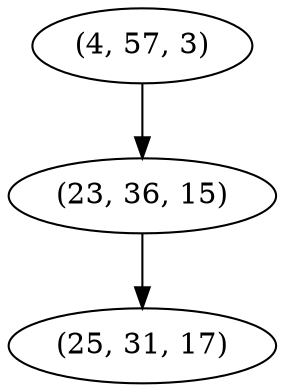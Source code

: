 digraph tree {
    "(4, 57, 3)";
    "(23, 36, 15)";
    "(25, 31, 17)";
    "(4, 57, 3)" -> "(23, 36, 15)";
    "(23, 36, 15)" -> "(25, 31, 17)";
}
